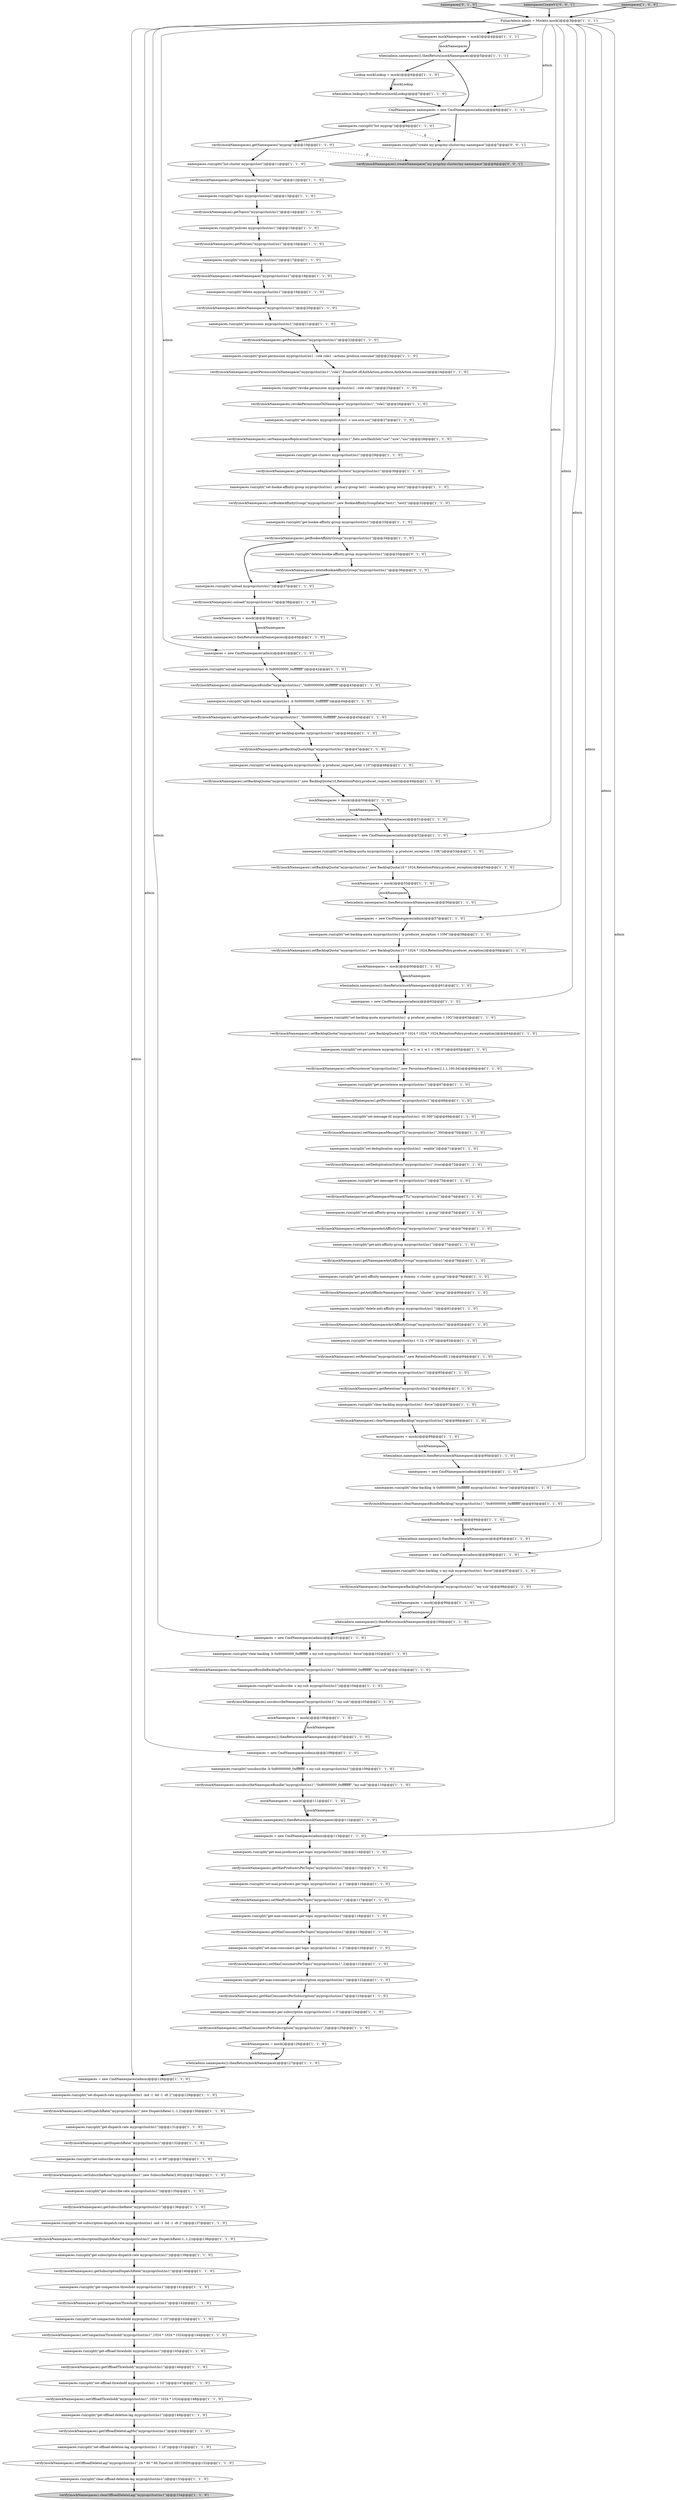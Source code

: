 digraph {
139 [style = filled, label = "namespaces.run(split(\"set-offload-deletion-lag myprop/clust/ns1 -l 1d\"))@@@151@@@['1', '1', '0']", fillcolor = white, shape = ellipse image = "AAA0AAABBB1BBB"];
87 [style = filled, label = "verify(mockNamespaces).revokePermissionsOnNamespace(\"myprop/clust/ns1\",\"role1\")@@@26@@@['1', '1', '0']", fillcolor = white, shape = ellipse image = "AAA0AAABBB1BBB"];
98 [style = filled, label = "namespaces.run(split(\"clear-backlog myprop/clust/ns1 -force\"))@@@87@@@['1', '1', '0']", fillcolor = white, shape = ellipse image = "AAA0AAABBB1BBB"];
4 [style = filled, label = "mockNamespaces = mock()@@@99@@@['1', '1', '0']", fillcolor = white, shape = ellipse image = "AAA0AAABBB1BBB"];
88 [style = filled, label = "verify(mockNamespaces).setBacklogQuota(\"myprop/clust/ns1\",new BacklogQuota(10 * 1024,RetentionPolicy.producer_exception))@@@54@@@['1', '1', '0']", fillcolor = white, shape = ellipse image = "AAA0AAABBB1BBB"];
102 [style = filled, label = "namespaces.run(split(\"get-subscribe-rate myprop/clust/ns1\"))@@@135@@@['1', '1', '0']", fillcolor = white, shape = ellipse image = "AAA0AAABBB1BBB"];
117 [style = filled, label = "namespaces.run(split(\"set-subscription-dispatch-rate myprop/clust/ns1 -md -1 -bd -1 -dt 2\"))@@@137@@@['1', '1', '0']", fillcolor = white, shape = ellipse image = "AAA0AAABBB1BBB"];
31 [style = filled, label = "namespaces.run(split(\"list-cluster myprop/clust\"))@@@11@@@['1', '1', '0']", fillcolor = white, shape = ellipse image = "AAA0AAABBB1BBB"];
15 [style = filled, label = "verify(mockNamespaces).getBookieAffinityGroup(\"myprop/clust/ns1\")@@@34@@@['1', '1', '0']", fillcolor = white, shape = ellipse image = "AAA0AAABBB1BBB"];
54 [style = filled, label = "verify(mockNamespaces).setSubscriptionDispatchRate(\"myprop/clust/ns1\",new DispatchRate(-1,-1,2))@@@138@@@['1', '1', '0']", fillcolor = white, shape = ellipse image = "AAA0AAABBB1BBB"];
119 [style = filled, label = "verify(mockNamespaces).setMaxConsumersPerTopic(\"myprop/clust/ns1\",2)@@@121@@@['1', '1', '0']", fillcolor = white, shape = ellipse image = "AAA0AAABBB1BBB"];
128 [style = filled, label = "namespaces.run(split(\"set-anti-affinity-group myprop/clust/ns1 -g group\"))@@@75@@@['1', '1', '0']", fillcolor = white, shape = ellipse image = "AAA0AAABBB1BBB"];
116 [style = filled, label = "verify(mockNamespaces).setNamespaceMessageTTL(\"myprop/clust/ns1\",300)@@@70@@@['1', '1', '0']", fillcolor = white, shape = ellipse image = "AAA0AAABBB1BBB"];
44 [style = filled, label = "verify(mockNamespaces).unloadNamespaceBundle(\"myprop/clust/ns1\",\"0x80000000_0xffffffff\")@@@43@@@['1', '1', '0']", fillcolor = white, shape = ellipse image = "AAA0AAABBB1BBB"];
59 [style = filled, label = "verify(mockNamespaces).getOffloadDeleteLagMs(\"myprop/clust/ns1\")@@@150@@@['1', '1', '0']", fillcolor = white, shape = ellipse image = "AAA0AAABBB1BBB"];
125 [style = filled, label = "mockNamespaces = mock()@@@126@@@['1', '1', '0']", fillcolor = white, shape = ellipse image = "AAA0AAABBB1BBB"];
27 [style = filled, label = "mockNamespaces = mock()@@@89@@@['1', '1', '0']", fillcolor = white, shape = ellipse image = "AAA0AAABBB1BBB"];
23 [style = filled, label = "mockNamespaces = mock()@@@111@@@['1', '1', '0']", fillcolor = white, shape = ellipse image = "AAA0AAABBB1BBB"];
133 [style = filled, label = "verify(mockNamespaces).getNamespaceReplicationClusters(\"myprop/clust/ns1\")@@@30@@@['1', '1', '0']", fillcolor = white, shape = ellipse image = "AAA0AAABBB1BBB"];
132 [style = filled, label = "verify(mockNamespaces).getSubscriptionDispatchRate(\"myprop/clust/ns1\")@@@140@@@['1', '1', '0']", fillcolor = white, shape = ellipse image = "AAA0AAABBB1BBB"];
86 [style = filled, label = "namespaces = new CmdNamespaces(admin)@@@62@@@['1', '1', '0']", fillcolor = white, shape = ellipse image = "AAA0AAABBB1BBB"];
12 [style = filled, label = "namespaces.run(split(\"set-max-consumers-per-topic myprop/clust/ns1 -c 2\"))@@@120@@@['1', '1', '0']", fillcolor = white, shape = ellipse image = "AAA0AAABBB1BBB"];
7 [style = filled, label = "namespaces = new CmdNamespaces(admin)@@@128@@@['1', '1', '0']", fillcolor = white, shape = ellipse image = "AAA0AAABBB1BBB"];
17 [style = filled, label = "namespaces.run(split(\"set-message-ttl myprop/clust/ns1 -ttl 300\"))@@@69@@@['1', '1', '0']", fillcolor = white, shape = ellipse image = "AAA0AAABBB1BBB"];
43 [style = filled, label = "verify(mockNamespaces).getMaxConsumersPerTopic(\"myprop/clust/ns1\")@@@119@@@['1', '1', '0']", fillcolor = white, shape = ellipse image = "AAA0AAABBB1BBB"];
93 [style = filled, label = "when(admin.lookups()).thenReturn(mockLookup)@@@7@@@['1', '1', '0']", fillcolor = white, shape = ellipse image = "AAA0AAABBB1BBB"];
70 [style = filled, label = "verify(mockNamespaces).getPermissions(\"myprop/clust/ns1\")@@@22@@@['1', '1', '0']", fillcolor = white, shape = ellipse image = "AAA0AAABBB1BBB"];
29 [style = filled, label = "verify(mockNamespaces).setOffloadDeleteLag(\"myprop/clust/ns1\",24 * 60 * 60,TimeUnit.SECONDS)@@@152@@@['1', '1', '0']", fillcolor = white, shape = ellipse image = "AAA0AAABBB1BBB"];
134 [style = filled, label = "verify(mockNamespaces).setBacklogQuota(\"myprop/clust/ns1\",new BacklogQuota(10,RetentionPolicy.producer_request_hold))@@@49@@@['1', '1', '0']", fillcolor = white, shape = ellipse image = "AAA0AAABBB1BBB"];
62 [style = filled, label = "verify(mockNamespaces).deleteNamespaceAntiAffinityGroup(\"myprop/clust/ns1\")@@@82@@@['1', '1', '0']", fillcolor = white, shape = ellipse image = "AAA0AAABBB1BBB"];
0 [style = filled, label = "when(admin.namespaces()).thenReturn(mockNamespaces)@@@51@@@['1', '1', '0']", fillcolor = white, shape = ellipse image = "AAA0AAABBB1BBB"];
66 [style = filled, label = "when(admin.namespaces()).thenReturn(mockNamespaces)@@@56@@@['1', '1', '0']", fillcolor = white, shape = ellipse image = "AAA0AAABBB1BBB"];
129 [style = filled, label = "verify(mockNamespaces).setRetention(\"myprop/clust/ns1\",new RetentionPolicies(60,1))@@@84@@@['1', '1', '0']", fillcolor = white, shape = ellipse image = "AAA0AAABBB1BBB"];
94 [style = filled, label = "Namespaces mockNamespaces = mock()@@@4@@@['1', '1', '1']", fillcolor = white, shape = ellipse image = "AAA0AAABBB1BBB"];
111 [style = filled, label = "mockNamespaces = mock()@@@94@@@['1', '1', '0']", fillcolor = white, shape = ellipse image = "AAA0AAABBB1BBB"];
146 [style = filled, label = "verify(mockNamespaces).getMaxConsumersPerSubscription(\"myprop/clust/ns1\")@@@123@@@['1', '1', '0']", fillcolor = white, shape = ellipse image = "AAA0AAABBB1BBB"];
150 [style = filled, label = "when(admin.namespaces()).thenReturn(mockNamespaces)@@@90@@@['1', '1', '0']", fillcolor = white, shape = ellipse image = "AAA0AAABBB1BBB"];
41 [style = filled, label = "namespaces.run(split(\"set-backlog-quota myprop/clust/ns1 -p producer_request_hold -l 10\"))@@@48@@@['1', '1', '0']", fillcolor = white, shape = ellipse image = "AAA0AAABBB1BBB"];
77 [style = filled, label = "namespaces.run(split(\"set-max-producers-per-topic myprop/clust/ns1 -p 1\"))@@@116@@@['1', '1', '0']", fillcolor = white, shape = ellipse image = "AAA0AAABBB1BBB"];
46 [style = filled, label = "namespaces.run(split(\"create myprop/clust/ns1\"))@@@17@@@['1', '1', '0']", fillcolor = white, shape = ellipse image = "AAA0AAABBB1BBB"];
20 [style = filled, label = "verify(mockNamespaces).unsubscribeNamespace(\"myprop/clust/ns1\",\"my-sub\")@@@105@@@['1', '1', '0']", fillcolor = white, shape = ellipse image = "AAA0AAABBB1BBB"];
85 [style = filled, label = "namespaces.run(split(\"permissions myprop/clust/ns1\"))@@@21@@@['1', '1', '0']", fillcolor = white, shape = ellipse image = "AAA0AAABBB1BBB"];
104 [style = filled, label = "namespaces.run(split(\"clear-backlog -b 0x80000000_0xffffffff -s my-sub myprop/clust/ns1 -force\"))@@@102@@@['1', '1', '0']", fillcolor = white, shape = ellipse image = "AAA0AAABBB1BBB"];
108 [style = filled, label = "verify(mockNamespaces).createNamespace(\"myprop/clust/ns1\")@@@18@@@['1', '1', '0']", fillcolor = white, shape = ellipse image = "AAA0AAABBB1BBB"];
106 [style = filled, label = "verify(mockNamespaces).setMaxConsumersPerSubscription(\"myprop/clust/ns1\",3)@@@125@@@['1', '1', '0']", fillcolor = white, shape = ellipse image = "AAA0AAABBB1BBB"];
113 [style = filled, label = "namespaces.run(split(\"get-offload-deletion-lag myprop/clust/ns1\"))@@@149@@@['1', '1', '0']", fillcolor = white, shape = ellipse image = "AAA0AAABBB1BBB"];
120 [style = filled, label = "verify(mockNamespaces).getPolicies(\"myprop/clust/ns1\")@@@16@@@['1', '1', '0']", fillcolor = white, shape = ellipse image = "AAA0AAABBB1BBB"];
145 [style = filled, label = "namespaces.run(split(\"set-clusters myprop/clust/ns1 -c use,usw,usc\"))@@@27@@@['1', '1', '0']", fillcolor = white, shape = ellipse image = "AAA0AAABBB1BBB"];
13 [style = filled, label = "when(admin.namespaces()).thenReturn(mockNamespaces)@@@61@@@['1', '1', '0']", fillcolor = white, shape = ellipse image = "AAA0AAABBB1BBB"];
11 [style = filled, label = "when(admin.namespaces()).thenReturn(mockNamespaces)@@@95@@@['1', '1', '0']", fillcolor = white, shape = ellipse image = "AAA0AAABBB1BBB"];
26 [style = filled, label = "verify(mockNamespaces).getRetention(\"myprop/clust/ns1\")@@@86@@@['1', '1', '0']", fillcolor = white, shape = ellipse image = "AAA0AAABBB1BBB"];
34 [style = filled, label = "namespaces.run(split(\"set-backlog-quota myprop/clust/ns1 -p producer_exception -l 10M\"))@@@58@@@['1', '1', '0']", fillcolor = white, shape = ellipse image = "AAA0AAABBB1BBB"];
84 [style = filled, label = "namespaces = new CmdNamespaces(admin)@@@52@@@['1', '1', '0']", fillcolor = white, shape = ellipse image = "AAA0AAABBB1BBB"];
147 [style = filled, label = "verify(mockNamespaces).setBacklogQuota(\"myprop/clust/ns1\",new BacklogQuota(10 * 1024 * 1024,RetentionPolicy.producer_exception))@@@59@@@['1', '1', '0']", fillcolor = white, shape = ellipse image = "AAA0AAABBB1BBB"];
36 [style = filled, label = "CmdNamespaces namespaces = new CmdNamespaces(admin)@@@6@@@['1', '1', '1']", fillcolor = white, shape = ellipse image = "AAA0AAABBB1BBB"];
61 [style = filled, label = "verify(mockNamespaces).grantPermissionOnNamespace(\"myprop/clust/ns1\",\"role1\",EnumSet.of(AuthAction.produce,AuthAction.consume))@@@24@@@['1', '1', '0']", fillcolor = white, shape = ellipse image = "AAA0AAABBB1BBB"];
78 [style = filled, label = "verify(mockNamespaces).setBacklogQuota(\"myprop/clust/ns1\",new BacklogQuota(10l * 1024 * 1024 * 1024,RetentionPolicy.producer_exception))@@@64@@@['1', '1', '0']", fillcolor = white, shape = ellipse image = "AAA0AAABBB1BBB"];
154 [style = filled, label = "namespaces.run(split(\"create my-prop/my-cluster/my-namespace\"))@@@7@@@['0', '0', '1']", fillcolor = white, shape = ellipse image = "AAA0AAABBB3BBB"];
152 [style = filled, label = "namespaces.run(split(\"delete-bookie-affinity-group myprop/clust/ns1\"))@@@35@@@['0', '1', '0']", fillcolor = white, shape = ellipse image = "AAA1AAABBB2BBB"];
71 [style = filled, label = "namespaces.run(split(\"get-clusters myprop/clust/ns1\"))@@@29@@@['1', '1', '0']", fillcolor = white, shape = ellipse image = "AAA0AAABBB1BBB"];
107 [style = filled, label = "namespaces.run(split(\"policies myprop/clust/ns1\"))@@@15@@@['1', '1', '0']", fillcolor = white, shape = ellipse image = "AAA0AAABBB1BBB"];
35 [style = filled, label = "namespaces.run(split(\"delete-anti-affinity-group myprop/clust/ns1 \"))@@@81@@@['1', '1', '0']", fillcolor = white, shape = ellipse image = "AAA0AAABBB1BBB"];
122 [style = filled, label = "verify(mockNamespaces).getPersistence(\"myprop/clust/ns1\")@@@68@@@['1', '1', '0']", fillcolor = white, shape = ellipse image = "AAA0AAABBB1BBB"];
99 [style = filled, label = "when(admin.namespaces()).thenReturn(mockNamespaces)@@@112@@@['1', '1', '0']", fillcolor = white, shape = ellipse image = "AAA0AAABBB1BBB"];
115 [style = filled, label = "verify(mockNamespaces).setNamespaceAntiAffinityGroup(\"myprop/clust/ns1\",\"group\")@@@76@@@['1', '1', '0']", fillcolor = white, shape = ellipse image = "AAA0AAABBB1BBB"];
6 [style = filled, label = "namespaces.run(split(\"list myprop\"))@@@9@@@['1', '1', '0']", fillcolor = white, shape = ellipse image = "AAA0AAABBB1BBB"];
2 [style = filled, label = "verify(mockNamespaces).clearOffloadDeleteLag(\"myprop/clust/ns1\")@@@154@@@['1', '1', '0']", fillcolor = lightgray, shape = ellipse image = "AAA0AAABBB1BBB"];
149 [style = filled, label = "PulsarAdmin admin = Mockito.mock()@@@3@@@['1', '1', '1']", fillcolor = white, shape = ellipse image = "AAA0AAABBB1BBB"];
53 [style = filled, label = "namespaces.run(split(\"get-bookie-affinity-group myprop/clust/ns1\"))@@@33@@@['1', '1', '0']", fillcolor = white, shape = ellipse image = "AAA0AAABBB1BBB"];
3 [style = filled, label = "verify(mockNamespaces).getNamespaceAntiAffinityGroup(\"myprop/clust/ns1\")@@@78@@@['1', '1', '0']", fillcolor = white, shape = ellipse image = "AAA0AAABBB1BBB"];
156 [style = filled, label = "verify(mockNamespaces).createNamespace(\"my-prop/my-cluster/my-namespace\")@@@8@@@['0', '0', '1']", fillcolor = lightgray, shape = ellipse image = "AAA0AAABBB3BBB"];
79 [style = filled, label = "namespaces.run(split(\"unsubscribe -b 0x80000000_0xffffffff -s my-sub myprop/clust/ns1\"))@@@109@@@['1', '1', '0']", fillcolor = white, shape = ellipse image = "AAA0AAABBB1BBB"];
138 [style = filled, label = "verify(mockNamespaces).deleteNamespace(\"myprop/clust/ns1\")@@@20@@@['1', '1', '0']", fillcolor = white, shape = ellipse image = "AAA0AAABBB1BBB"];
131 [style = filled, label = "namespaces.run(split(\"get-anti-affinity-namespaces -p dummy -c cluster -g group\"))@@@79@@@['1', '1', '0']", fillcolor = white, shape = ellipse image = "AAA0AAABBB1BBB"];
42 [style = filled, label = "namespaces.run(split(\"get-message-ttl myprop/clust/ns1\"))@@@73@@@['1', '1', '0']", fillcolor = white, shape = ellipse image = "AAA0AAABBB1BBB"];
33 [style = filled, label = "namespaces.run(split(\"set-compaction-threshold myprop/clust/ns1 -t 1G\"))@@@143@@@['1', '1', '0']", fillcolor = white, shape = ellipse image = "AAA0AAABBB1BBB"];
126 [style = filled, label = "namespaces.run(split(\"set-subscribe-rate myprop/clust/ns1 -sr 2 -st 60\"))@@@133@@@['1', '1', '0']", fillcolor = white, shape = ellipse image = "AAA0AAABBB1BBB"];
21 [style = filled, label = "namespaces.run(split(\"get-subscription-dispatch-rate myprop/clust/ns1\"))@@@139@@@['1', '1', '0']", fillcolor = white, shape = ellipse image = "AAA0AAABBB1BBB"];
118 [style = filled, label = "namespaces.run(split(\"get-max-consumers-per-topic myprop/clust/ns1\"))@@@118@@@['1', '1', '0']", fillcolor = white, shape = ellipse image = "AAA0AAABBB1BBB"];
68 [style = filled, label = "namespaces.run(split(\"set-persistence myprop/clust/ns1 -e 2 -w 1 -a 1 -r 100.0\"))@@@65@@@['1', '1', '0']", fillcolor = white, shape = ellipse image = "AAA0AAABBB1BBB"];
124 [style = filled, label = "verify(mockNamespaces).getNamespaces(\"myprop\",\"clust\")@@@12@@@['1', '1', '0']", fillcolor = white, shape = ellipse image = "AAA0AAABBB1BBB"];
22 [style = filled, label = "namespaces.run(split(\"delete myprop/clust/ns1\"))@@@19@@@['1', '1', '0']", fillcolor = white, shape = ellipse image = "AAA0AAABBB1BBB"];
25 [style = filled, label = "namespaces = new CmdNamespaces(admin)@@@91@@@['1', '1', '0']", fillcolor = white, shape = ellipse image = "AAA0AAABBB1BBB"];
63 [style = filled, label = "verify(mockNamespaces).clearNamespaceBundleBacklogForSubscription(\"myprop/clust/ns1\",\"0x80000000_0xffffffff\",\"my-sub\")@@@103@@@['1', '1', '0']", fillcolor = white, shape = ellipse image = "AAA0AAABBB1BBB"];
40 [style = filled, label = "namespaces.run(split(\"clear-offload-deletion-lag myprop/clust/ns1\"))@@@153@@@['1', '1', '0']", fillcolor = white, shape = ellipse image = "AAA0AAABBB1BBB"];
95 [style = filled, label = "verify(mockNamespaces).setSubscribeRate(\"myprop/clust/ns1\",new SubscribeRate(2,60))@@@134@@@['1', '1', '0']", fillcolor = white, shape = ellipse image = "AAA0AAABBB1BBB"];
9 [style = filled, label = "verify(mockNamespaces).setMaxProducersPerTopic(\"myprop/clust/ns1\",1)@@@117@@@['1', '1', '0']", fillcolor = white, shape = ellipse image = "AAA0AAABBB1BBB"];
69 [style = filled, label = "verify(mockNamespaces).getTopics(\"myprop/clust/ns1\")@@@14@@@['1', '1', '0']", fillcolor = white, shape = ellipse image = "AAA0AAABBB1BBB"];
32 [style = filled, label = "mockNamespaces = mock()@@@50@@@['1', '1', '0']", fillcolor = white, shape = ellipse image = "AAA0AAABBB1BBB"];
52 [style = filled, label = "verify(mockNamespaces).setCompactionThreshold(\"myprop/clust/ns1\",1024 * 1024 * 1024)@@@144@@@['1', '1', '0']", fillcolor = white, shape = ellipse image = "AAA0AAABBB1BBB"];
73 [style = filled, label = "verify(mockNamespaces).clearNamespaceBacklogForSubscription(\"myprop/clust/ns1\",\"my-sub\")@@@98@@@['1', '1', '0']", fillcolor = white, shape = ellipse image = "AAA0AAABBB1BBB"];
97 [style = filled, label = "namespaces.run(split(\"get-backlog-quotas myprop/clust/ns1\"))@@@46@@@['1', '1', '0']", fillcolor = white, shape = ellipse image = "AAA0AAABBB1BBB"];
10 [style = filled, label = "verify(mockNamespaces).getCompactionThreshold(\"myprop/clust/ns1\")@@@142@@@['1', '1', '0']", fillcolor = white, shape = ellipse image = "AAA0AAABBB1BBB"];
74 [style = filled, label = "namespaces.run(split(\"unsubscribe -s my-sub myprop/clust/ns1\"))@@@104@@@['1', '1', '0']", fillcolor = white, shape = ellipse image = "AAA0AAABBB1BBB"];
153 [style = filled, label = "namespaces['0', '1', '0']", fillcolor = lightgray, shape = diamond image = "AAA0AAABBB2BBB"];
112 [style = filled, label = "mockNamespaces = mock()@@@55@@@['1', '1', '0']", fillcolor = white, shape = ellipse image = "AAA0AAABBB1BBB"];
56 [style = filled, label = "namespaces.run(split(\"set-backlog-quota myprop/clust/ns1 -p producer_exception -l 10K\"))@@@53@@@['1', '1', '0']", fillcolor = white, shape = ellipse image = "AAA0AAABBB1BBB"];
137 [style = filled, label = "verify(mockNamespaces).setDispatchRate(\"myprop/clust/ns1\",new DispatchRate(-1,-1,2))@@@130@@@['1', '1', '0']", fillcolor = white, shape = ellipse image = "AAA0AAABBB1BBB"];
148 [style = filled, label = "namespaces.run(split(\"grant-permission myprop/clust/ns1 --role role1 --actions produce,consume\"))@@@23@@@['1', '1', '0']", fillcolor = white, shape = ellipse image = "AAA0AAABBB1BBB"];
65 [style = filled, label = "verify(mockNamespaces).getNamespaces(\"myprop\")@@@10@@@['1', '1', '0']", fillcolor = white, shape = ellipse image = "AAA0AAABBB1BBB"];
57 [style = filled, label = "verify(mockNamespaces).getMaxProducersPerTopic(\"myprop/clust/ns1\")@@@115@@@['1', '1', '0']", fillcolor = white, shape = ellipse image = "AAA0AAABBB1BBB"];
96 [style = filled, label = "verify(mockNamespaces).unload(\"myprop/clust/ns1\")@@@38@@@['1', '1', '0']", fillcolor = white, shape = ellipse image = "AAA0AAABBB1BBB"];
72 [style = filled, label = "namespaces.run(split(\"get-compaction-threshold myprop/clust/ns1\"))@@@141@@@['1', '1', '0']", fillcolor = white, shape = ellipse image = "AAA0AAABBB1BBB"];
155 [style = filled, label = "namespacesCreateV1['0', '0', '1']", fillcolor = lightgray, shape = diamond image = "AAA0AAABBB3BBB"];
135 [style = filled, label = "namespaces.run(split(\"set-backlog-quota myprop/clust/ns1 -p producer_exception -l 10G\"))@@@63@@@['1', '1', '0']", fillcolor = white, shape = ellipse image = "AAA0AAABBB1BBB"];
114 [style = filled, label = "namespaces.run(split(\"unload myprop/clust/ns1\"))@@@37@@@['1', '1', '0']", fillcolor = white, shape = ellipse image = "AAA0AAABBB1BBB"];
141 [style = filled, label = "namespaces.run(split(\"get-persistence myprop/clust/ns1\"))@@@67@@@['1', '1', '0']", fillcolor = white, shape = ellipse image = "AAA0AAABBB1BBB"];
28 [style = filled, label = "verify(mockNamespaces).setNamespaceReplicationClusters(\"myprop/clust/ns1\",Sets.newHashSet(\"use\",\"usw\",\"usc\"))@@@28@@@['1', '1', '0']", fillcolor = white, shape = ellipse image = "AAA0AAABBB1BBB"];
92 [style = filled, label = "namespaces.run(split(\"get-anti-affinity-group myprop/clust/ns1\"))@@@77@@@['1', '1', '0']", fillcolor = white, shape = ellipse image = "AAA0AAABBB1BBB"];
60 [style = filled, label = "namespaces = new CmdNamespaces(admin)@@@96@@@['1', '1', '0']", fillcolor = white, shape = ellipse image = "AAA0AAABBB1BBB"];
105 [style = filled, label = "verify(mockNamespaces).setDeduplicationStatus(\"myprop/clust/ns1\",true)@@@72@@@['1', '1', '0']", fillcolor = white, shape = ellipse image = "AAA0AAABBB1BBB"];
89 [style = filled, label = "verify(mockNamespaces).setOffloadThreshold(\"myprop/clust/ns1\",1024 * 1024 * 1024)@@@148@@@['1', '1', '0']", fillcolor = white, shape = ellipse image = "AAA0AAABBB1BBB"];
83 [style = filled, label = "namespaces.run(split(\"split-bundle myprop/clust/ns1 -b 0x00000000_0xffffffff\"))@@@44@@@['1', '1', '0']", fillcolor = white, shape = ellipse image = "AAA0AAABBB1BBB"];
30 [style = filled, label = "Lookup mockLookup = mock()@@@6@@@['1', '1', '0']", fillcolor = white, shape = ellipse image = "AAA0AAABBB1BBB"];
80 [style = filled, label = "namespaces.run(split(\"get-dispatch-rate myprop/clust/ns1\"))@@@131@@@['1', '1', '0']", fillcolor = white, shape = ellipse image = "AAA0AAABBB1BBB"];
103 [style = filled, label = "verify(mockNamespaces).getBacklogQuotaMap(\"myprop/clust/ns1\")@@@47@@@['1', '1', '0']", fillcolor = white, shape = ellipse image = "AAA0AAABBB1BBB"];
121 [style = filled, label = "namespaces.run(split(\"set-max-consumers-per-subscription myprop/clust/ns1 -c 3\"))@@@124@@@['1', '1', '0']", fillcolor = white, shape = ellipse image = "AAA0AAABBB1BBB"];
81 [style = filled, label = "mockNamespaces = mock()@@@106@@@['1', '1', '0']", fillcolor = white, shape = ellipse image = "AAA0AAABBB1BBB"];
76 [style = filled, label = "namespaces.run(split(\"clear-backlog -s my-sub myprop/clust/ns1 -force\"))@@@97@@@['1', '1', '0']", fillcolor = white, shape = ellipse image = "AAA0AAABBB1BBB"];
91 [style = filled, label = "verify(mockNamespaces).getSubscribeRate(\"myprop/clust/ns1\")@@@136@@@['1', '1', '0']", fillcolor = white, shape = ellipse image = "AAA0AAABBB1BBB"];
47 [style = filled, label = "verify(mockNamespaces).splitNamespaceBundle(\"myprop/clust/ns1\",\"0x00000000_0xffffffff\",false)@@@45@@@['1', '1', '0']", fillcolor = white, shape = ellipse image = "AAA0AAABBB1BBB"];
90 [style = filled, label = "namespaces = new CmdNamespaces(admin)@@@57@@@['1', '1', '0']", fillcolor = white, shape = ellipse image = "AAA0AAABBB1BBB"];
18 [style = filled, label = "namespaces.run(split(\"set-retention myprop/clust/ns1 -t 1h -s 1M\"))@@@83@@@['1', '1', '0']", fillcolor = white, shape = ellipse image = "AAA0AAABBB1BBB"];
110 [style = filled, label = "namespaces.run(split(\"set-bookie-affinity-group myprop/clust/ns1 --primary-group test1 --secondary-group test2\"))@@@31@@@['1', '1', '0']", fillcolor = white, shape = ellipse image = "AAA0AAABBB1BBB"];
143 [style = filled, label = "namespaces = new CmdNamespaces(admin)@@@113@@@['1', '1', '0']", fillcolor = white, shape = ellipse image = "AAA0AAABBB1BBB"];
151 [style = filled, label = "verify(mockNamespaces).deleteBookieAffinityGroup(\"myprop/clust/ns1\")@@@36@@@['0', '1', '0']", fillcolor = white, shape = ellipse image = "AAA1AAABBB2BBB"];
67 [style = filled, label = "namespaces.run(split(\"get-max-producers-per-topic myprop/clust/ns1\"))@@@114@@@['1', '1', '0']", fillcolor = white, shape = ellipse image = "AAA0AAABBB1BBB"];
64 [style = filled, label = "when(admin.namespaces()).thenReturn(mockNamespaces)@@@107@@@['1', '1', '0']", fillcolor = white, shape = ellipse image = "AAA0AAABBB1BBB"];
127 [style = filled, label = "namespaces.run(split(\"topics myprop/clust/ns1\"))@@@13@@@['1', '1', '0']", fillcolor = white, shape = ellipse image = "AAA0AAABBB1BBB"];
50 [style = filled, label = "verify(mockNamespaces).getOffloadThreshold(\"myprop/clust/ns1\")@@@146@@@['1', '1', '0']", fillcolor = white, shape = ellipse image = "AAA0AAABBB1BBB"];
45 [style = filled, label = "verify(mockNamespaces).clearNamespaceBacklog(\"myprop/clust/ns1\")@@@88@@@['1', '1', '0']", fillcolor = white, shape = ellipse image = "AAA0AAABBB1BBB"];
101 [style = filled, label = "namespaces.run(split(\"unload myprop/clust/ns1 -b 0x80000000_0xffffffff\"))@@@42@@@['1', '1', '0']", fillcolor = white, shape = ellipse image = "AAA0AAABBB1BBB"];
19 [style = filled, label = "namespaces['1', '0', '0']", fillcolor = lightgray, shape = diamond image = "AAA0AAABBB1BBB"];
51 [style = filled, label = "verify(mockNamespaces).getDispatchRate(\"myprop/clust/ns1\")@@@132@@@['1', '1', '0']", fillcolor = white, shape = ellipse image = "AAA0AAABBB1BBB"];
8 [style = filled, label = "namespaces.run(split(\"get-offload-threshold myprop/clust/ns1\"))@@@145@@@['1', '1', '0']", fillcolor = white, shape = ellipse image = "AAA0AAABBB1BBB"];
24 [style = filled, label = "mockNamespaces = mock()@@@39@@@['1', '1', '0']", fillcolor = white, shape = ellipse image = "AAA0AAABBB1BBB"];
48 [style = filled, label = "namespaces.run(split(\"revoke-permission myprop/clust/ns1 --role role1\"))@@@25@@@['1', '1', '0']", fillcolor = white, shape = ellipse image = "AAA0AAABBB1BBB"];
109 [style = filled, label = "namespaces = new CmdNamespaces(admin)@@@41@@@['1', '1', '0']", fillcolor = white, shape = ellipse image = "AAA0AAABBB1BBB"];
123 [style = filled, label = "namespaces.run(split(\"clear-backlog -b 0x80000000_0xffffffff myprop/clust/ns1 -force\"))@@@92@@@['1', '1', '0']", fillcolor = white, shape = ellipse image = "AAA0AAABBB1BBB"];
39 [style = filled, label = "when(admin.namespaces()).thenReturn(mockNamespaces)@@@127@@@['1', '1', '0']", fillcolor = white, shape = ellipse image = "AAA0AAABBB1BBB"];
142 [style = filled, label = "namespaces.run(split(\"set-offload-threshold myprop/clust/ns1 -s 1G\"))@@@147@@@['1', '1', '0']", fillcolor = white, shape = ellipse image = "AAA0AAABBB1BBB"];
58 [style = filled, label = "verify(mockNamespaces).setBookieAffinityGroup(\"myprop/clust/ns1\",new BookieAffinityGroupData(\"test1\",\"test2\"))@@@32@@@['1', '1', '0']", fillcolor = white, shape = ellipse image = "AAA0AAABBB1BBB"];
82 [style = filled, label = "namespaces = new CmdNamespaces(admin)@@@101@@@['1', '1', '0']", fillcolor = white, shape = ellipse image = "AAA0AAABBB1BBB"];
49 [style = filled, label = "namespaces.run(split(\"set-dispatch-rate myprop/clust/ns1 -md -1 -bd -1 -dt 2\"))@@@129@@@['1', '1', '0']", fillcolor = white, shape = ellipse image = "AAA0AAABBB1BBB"];
37 [style = filled, label = "verify(mockNamespaces).unsubscribeNamespaceBundle(\"myprop/clust/ns1\",\"0x80000000_0xffffffff\",\"my-sub\")@@@110@@@['1', '1', '0']", fillcolor = white, shape = ellipse image = "AAA0AAABBB1BBB"];
75 [style = filled, label = "verify(mockNamespaces).setPersistence(\"myprop/clust/ns1\",new PersistencePolicies(2,1,1,100.0d))@@@66@@@['1', '1', '0']", fillcolor = white, shape = ellipse image = "AAA0AAABBB1BBB"];
130 [style = filled, label = "verify(mockNamespaces).getNamespaceMessageTTL(\"myprop/clust/ns1\")@@@74@@@['1', '1', '0']", fillcolor = white, shape = ellipse image = "AAA0AAABBB1BBB"];
140 [style = filled, label = "namespaces.run(split(\"get-retention myprop/clust/ns1\"))@@@85@@@['1', '1', '0']", fillcolor = white, shape = ellipse image = "AAA0AAABBB1BBB"];
1 [style = filled, label = "when(admin.namespaces()).thenReturn(mockNamespaces)@@@100@@@['1', '1', '0']", fillcolor = white, shape = ellipse image = "AAA0AAABBB1BBB"];
14 [style = filled, label = "mockNamespaces = mock()@@@60@@@['1', '1', '0']", fillcolor = white, shape = ellipse image = "AAA0AAABBB1BBB"];
55 [style = filled, label = "verify(mockNamespaces).getAntiAffinityNamespaces(\"dummy\",\"cluster\",\"group\")@@@80@@@['1', '1', '0']", fillcolor = white, shape = ellipse image = "AAA0AAABBB1BBB"];
38 [style = filled, label = "when(admin.namespaces()).thenReturn(mockNamespaces)@@@5@@@['1', '1', '1']", fillcolor = white, shape = ellipse image = "AAA0AAABBB1BBB"];
100 [style = filled, label = "verify(mockNamespaces).clearNamespaceBundleBacklog(\"myprop/clust/ns1\",\"0x80000000_0xffffffff\")@@@93@@@['1', '1', '0']", fillcolor = white, shape = ellipse image = "AAA0AAABBB1BBB"];
5 [style = filled, label = "namespaces = new CmdNamespaces(admin)@@@108@@@['1', '1', '0']", fillcolor = white, shape = ellipse image = "AAA0AAABBB1BBB"];
136 [style = filled, label = "namespaces.run(split(\"get-max-consumers-per-subscription myprop/clust/ns1\"))@@@122@@@['1', '1', '0']", fillcolor = white, shape = ellipse image = "AAA0AAABBB1BBB"];
144 [style = filled, label = "namespaces.run(split(\"set-deduplication myprop/clust/ns1 --enable\"))@@@71@@@['1', '1', '0']", fillcolor = white, shape = ellipse image = "AAA0AAABBB1BBB"];
16 [style = filled, label = "when(admin.namespaces()).thenReturn(mockNamespaces)@@@40@@@['1', '1', '0']", fillcolor = white, shape = ellipse image = "AAA0AAABBB1BBB"];
6->154 [style = dashed, label="0"];
140->26 [style = bold, label=""];
61->48 [style = bold, label=""];
41->134 [style = bold, label=""];
54->21 [style = bold, label=""];
149->5 [style = solid, label="admin"];
38->36 [style = bold, label=""];
47->97 [style = bold, label=""];
80->51 [style = bold, label=""];
98->45 [style = bold, label=""];
119->136 [style = bold, label=""];
33->52 [style = bold, label=""];
87->145 [style = bold, label=""];
130->128 [style = bold, label=""];
124->127 [style = bold, label=""];
34->147 [style = bold, label=""];
92->3 [style = bold, label=""];
145->28 [style = bold, label=""];
30->93 [style = bold, label=""];
58->53 [style = bold, label=""];
19->149 [style = bold, label=""];
122->17 [style = bold, label=""];
55->35 [style = bold, label=""];
144->105 [style = bold, label=""];
43->12 [style = bold, label=""];
49->137 [style = bold, label=""];
95->102 [style = bold, label=""];
65->31 [style = bold, label=""];
5->79 [style = bold, label=""];
14->13 [style = solid, label="mockNamespaces"];
31->124 [style = bold, label=""];
149->84 [style = solid, label="admin"];
81->64 [style = solid, label="mockNamespaces"];
45->27 [style = bold, label=""];
74->20 [style = bold, label=""];
56->88 [style = bold, label=""];
30->93 [style = solid, label="mockLookup"];
18->129 [style = bold, label=""];
90->34 [style = bold, label=""];
133->110 [style = bold, label=""];
149->94 [style = bold, label=""];
32->0 [style = bold, label=""];
40->2 [style = bold, label=""];
120->46 [style = bold, label=""];
129->140 [style = bold, label=""];
27->150 [style = solid, label="mockNamespaces"];
57->77 [style = bold, label=""];
128->115 [style = bold, label=""];
4->1 [style = solid, label="mockNamespaces"];
65->156 [style = dashed, label="0"];
15->152 [style = bold, label=""];
155->149 [style = bold, label=""];
85->70 [style = bold, label=""];
64->5 [style = bold, label=""];
132->72 [style = bold, label=""];
127->69 [style = bold, label=""];
36->154 [style = bold, label=""];
97->103 [style = bold, label=""];
22->138 [style = bold, label=""];
112->66 [style = solid, label="mockNamespaces"];
0->84 [style = bold, label=""];
141->122 [style = bold, label=""];
36->6 [style = bold, label=""];
106->125 [style = bold, label=""];
77->9 [style = bold, label=""];
16->109 [style = bold, label=""];
89->113 [style = bold, label=""];
15->114 [style = bold, label=""];
14->13 [style = bold, label=""];
59->139 [style = bold, label=""];
109->101 [style = bold, label=""];
111->11 [style = solid, label="mockNamespaces"];
134->32 [style = bold, label=""];
121->106 [style = bold, label=""];
94->38 [style = bold, label=""];
51->126 [style = bold, label=""];
4->1 [style = bold, label=""];
17->116 [style = bold, label=""];
139->29 [style = bold, label=""];
46->108 [style = bold, label=""];
149->143 [style = solid, label="admin"];
28->71 [style = bold, label=""];
25->123 [style = bold, label=""];
23->99 [style = bold, label=""];
99->143 [style = bold, label=""];
63->74 [style = bold, label=""];
149->36 [style = solid, label="admin"];
110->58 [style = bold, label=""];
91->117 [style = bold, label=""];
13->86 [style = bold, label=""];
94->38 [style = solid, label="mockNamespaces"];
60->76 [style = bold, label=""];
84->56 [style = bold, label=""];
52->8 [style = bold, label=""];
83->47 [style = bold, label=""];
149->82 [style = solid, label="admin"];
11->60 [style = bold, label=""];
101->44 [style = bold, label=""];
7->49 [style = bold, label=""];
78->68 [style = bold, label=""];
149->109 [style = solid, label="admin"];
62->18 [style = bold, label=""];
105->42 [style = bold, label=""];
151->114 [style = bold, label=""];
88->112 [style = bold, label=""];
126->95 [style = bold, label=""];
67->57 [style = bold, label=""];
135->78 [style = bold, label=""];
143->67 [style = bold, label=""];
108->22 [style = bold, label=""];
1->82 [style = bold, label=""];
82->104 [style = bold, label=""];
70->148 [style = bold, label=""];
149->7 [style = solid, label="admin"];
102->91 [style = bold, label=""];
76->73 [style = bold, label=""];
149->90 [style = solid, label="admin"];
35->62 [style = bold, label=""];
137->80 [style = bold, label=""];
68->75 [style = bold, label=""];
24->16 [style = bold, label=""];
149->25 [style = solid, label="admin"];
148->61 [style = bold, label=""];
149->86 [style = solid, label="admin"];
69->107 [style = bold, label=""];
24->16 [style = solid, label="mockNamespaces"];
147->14 [style = bold, label=""];
154->156 [style = bold, label=""];
131->55 [style = bold, label=""];
142->89 [style = bold, label=""];
71->133 [style = bold, label=""];
8->50 [style = bold, label=""];
104->63 [style = bold, label=""];
114->96 [style = bold, label=""];
112->66 [style = bold, label=""];
29->40 [style = bold, label=""];
107->120 [style = bold, label=""];
116->144 [style = bold, label=""];
113->59 [style = bold, label=""];
79->37 [style = bold, label=""];
3->131 [style = bold, label=""];
12->119 [style = bold, label=""];
44->83 [style = bold, label=""];
26->98 [style = bold, label=""];
125->39 [style = bold, label=""];
123->100 [style = bold, label=""];
136->146 [style = bold, label=""];
111->11 [style = bold, label=""];
66->90 [style = bold, label=""];
23->99 [style = solid, label="mockNamespaces"];
42->130 [style = bold, label=""];
146->121 [style = bold, label=""];
115->92 [style = bold, label=""];
48->87 [style = bold, label=""];
152->151 [style = bold, label=""];
86->135 [style = bold, label=""];
53->15 [style = bold, label=""];
150->25 [style = bold, label=""];
27->150 [style = bold, label=""];
138->85 [style = bold, label=""];
93->36 [style = bold, label=""];
38->30 [style = bold, label=""];
96->24 [style = bold, label=""];
81->64 [style = bold, label=""];
39->7 [style = bold, label=""];
117->54 [style = bold, label=""];
149->60 [style = solid, label="admin"];
100->111 [style = bold, label=""];
20->81 [style = bold, label=""];
103->41 [style = bold, label=""];
118->43 [style = bold, label=""];
6->65 [style = bold, label=""];
72->10 [style = bold, label=""];
21->132 [style = bold, label=""];
32->0 [style = solid, label="mockNamespaces"];
153->149 [style = bold, label=""];
9->118 [style = bold, label=""];
37->23 [style = bold, label=""];
10->33 [style = bold, label=""];
50->142 [style = bold, label=""];
125->39 [style = solid, label="mockNamespaces"];
73->4 [style = bold, label=""];
75->141 [style = bold, label=""];
}
